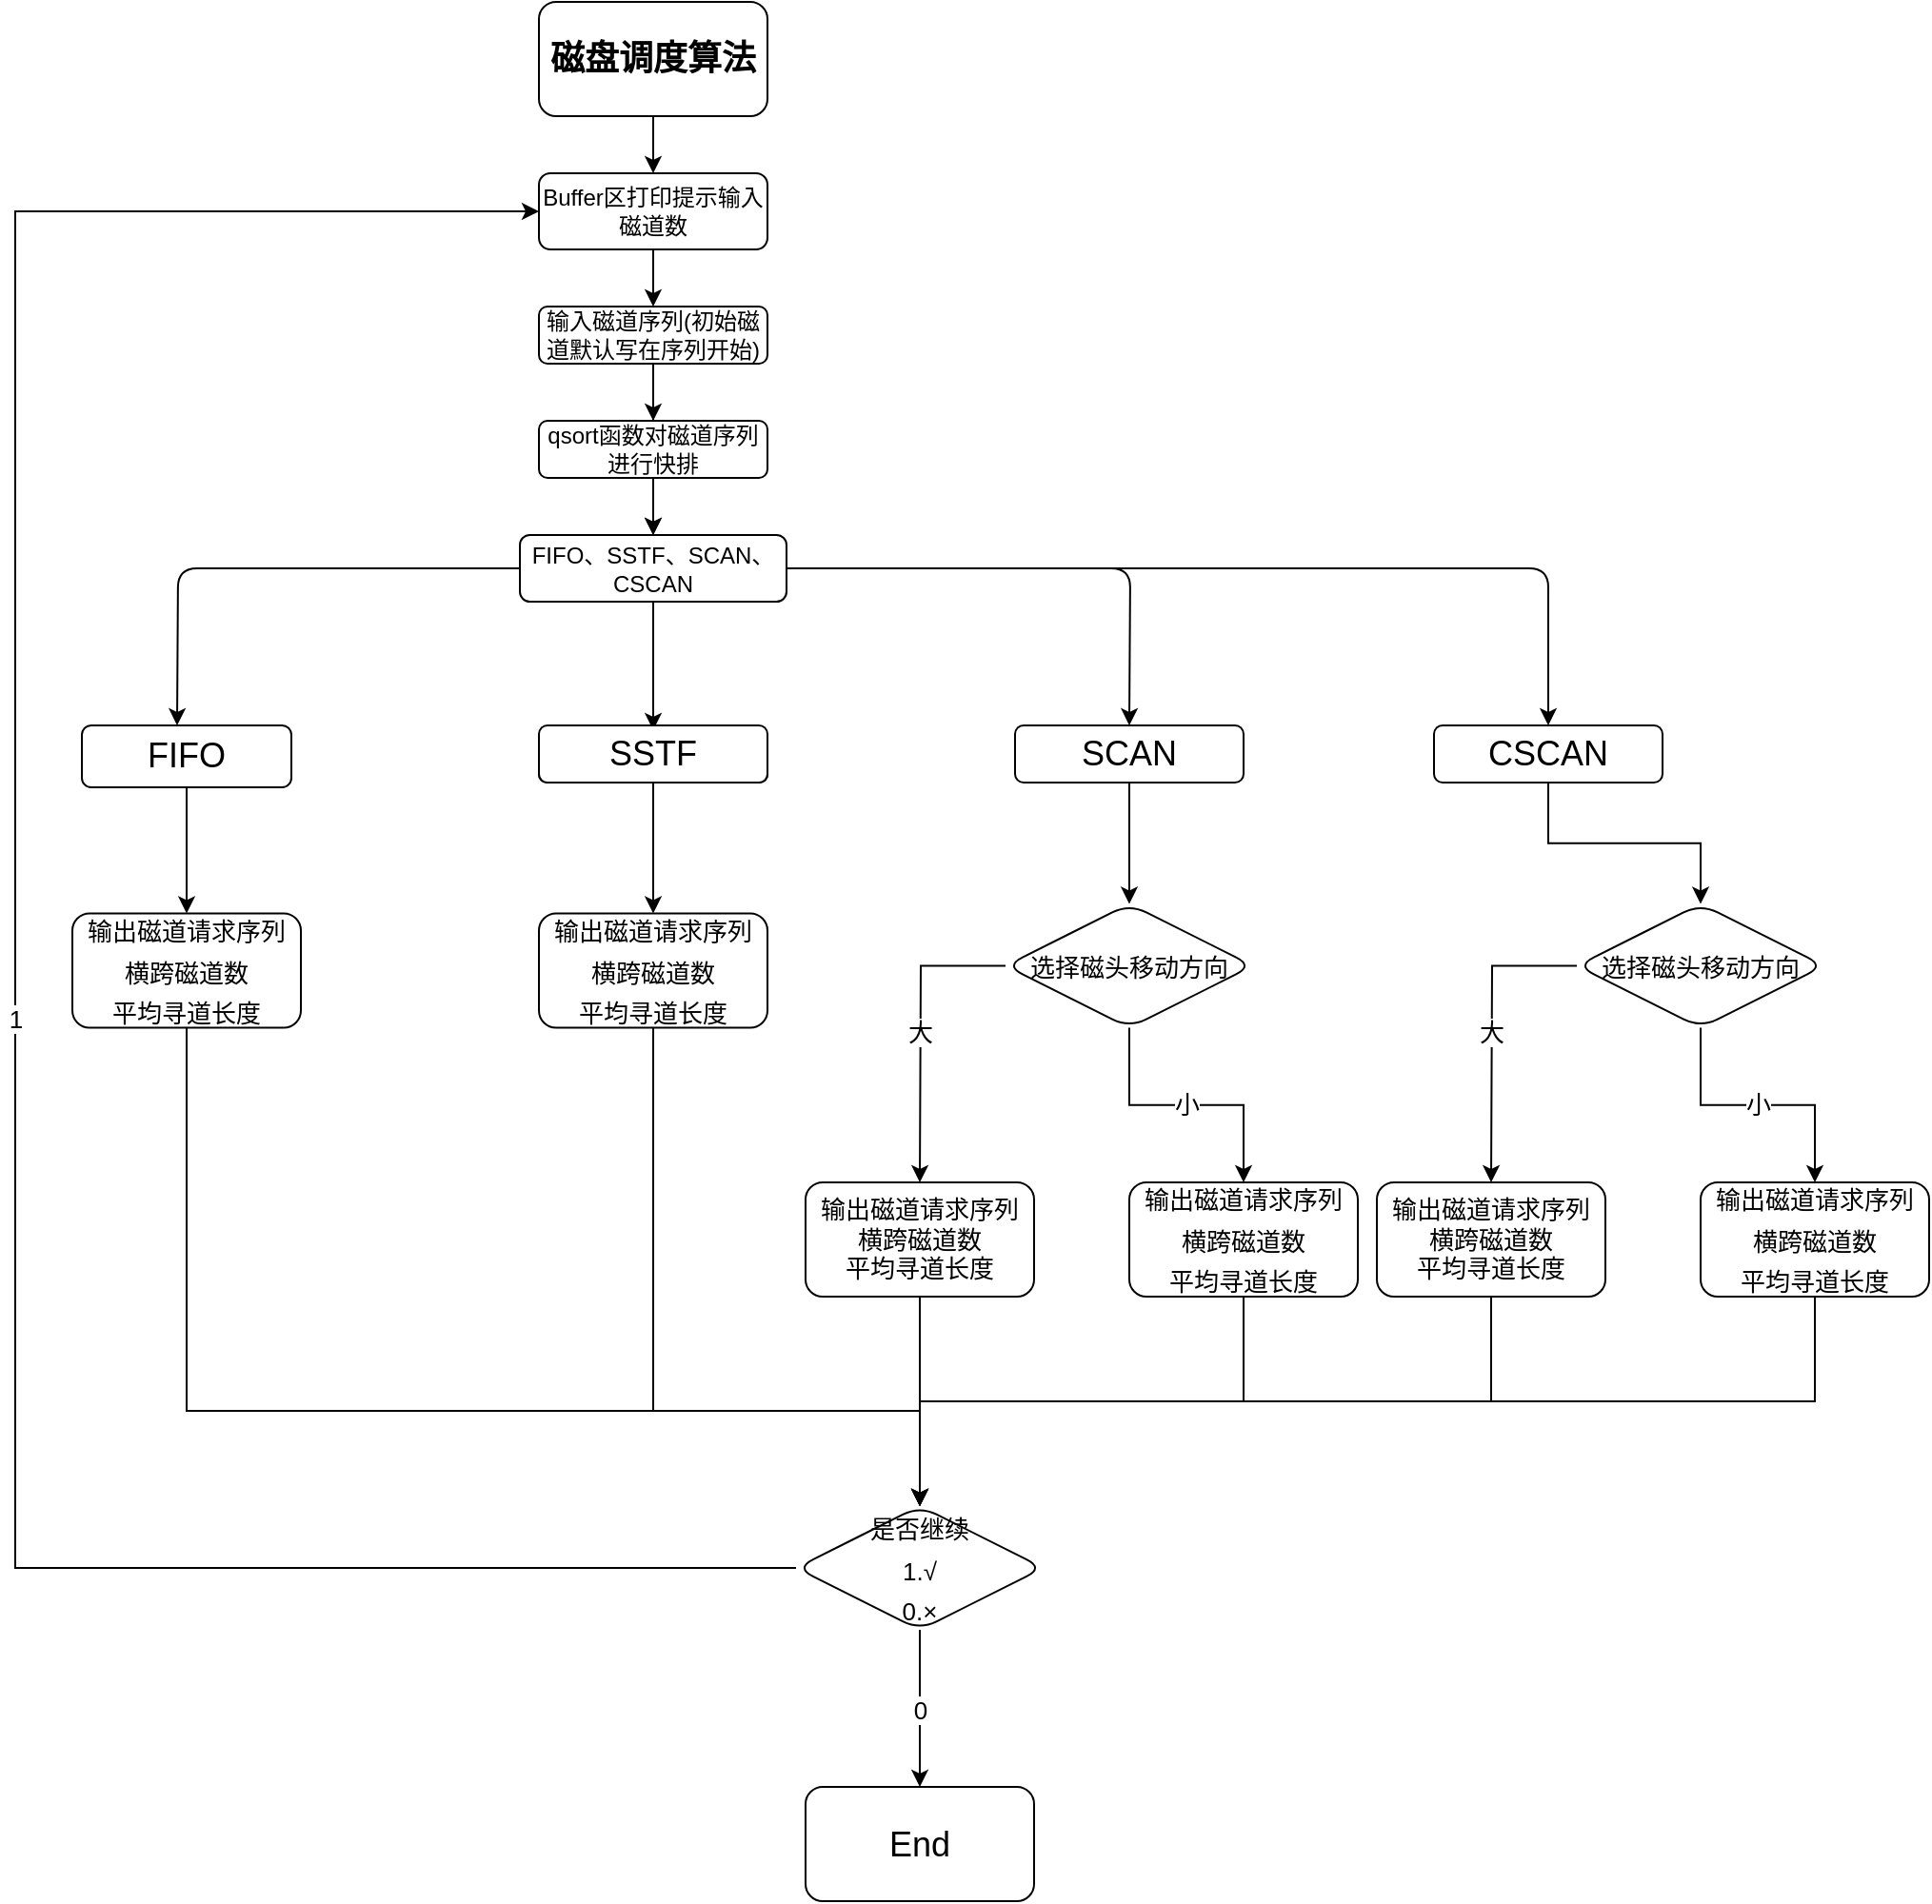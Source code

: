 <mxfile version="16.0.0" type="github"><diagram id="Vqu8ViIepcjr-9aP1-Ar" name="Page-1"><mxGraphModel dx="2032" dy="1000" grid="1" gridSize="10" guides="1" tooltips="1" connect="1" arrows="1" fold="1" page="1" pageScale="1" pageWidth="827" pageHeight="1169" math="0" shadow="0"><root><mxCell id="0"/><mxCell id="1" parent="0"/><mxCell id="fz8kSCnTp_omLF0jwi-x-3" value="" style="edgeStyle=orthogonalEdgeStyle;rounded=0;orthogonalLoop=1;jettySize=auto;html=1;fontSize=18;" edge="1" parent="1" source="fz8kSCnTp_omLF0jwi-x-1" target="fz8kSCnTp_omLF0jwi-x-2"><mxGeometry relative="1" as="geometry"/></mxCell><mxCell id="fz8kSCnTp_omLF0jwi-x-1" value="&lt;b&gt;&lt;font style=&quot;font-size: 18px&quot;&gt;磁盘调度算法&lt;/font&gt;&lt;/b&gt;" style="rounded=1;whiteSpace=wrap;html=1;" vertex="1" parent="1"><mxGeometry x="305" width="120" height="60" as="geometry"/></mxCell><mxCell id="fz8kSCnTp_omLF0jwi-x-6" value="" style="edgeStyle=orthogonalEdgeStyle;rounded=0;orthogonalLoop=1;jettySize=auto;html=1;fontSize=18;" edge="1" parent="1" source="fz8kSCnTp_omLF0jwi-x-2" target="fz8kSCnTp_omLF0jwi-x-5"><mxGeometry relative="1" as="geometry"/></mxCell><mxCell id="fz8kSCnTp_omLF0jwi-x-2" value="Buffer区打印提示输入磁道数" style="whiteSpace=wrap;html=1;rounded=1;" vertex="1" parent="1"><mxGeometry x="305" y="90" width="120" height="40" as="geometry"/></mxCell><mxCell id="fz8kSCnTp_omLF0jwi-x-8" value="" style="edgeStyle=orthogonalEdgeStyle;rounded=0;orthogonalLoop=1;jettySize=auto;html=1;fontSize=18;" edge="1" parent="1" source="fz8kSCnTp_omLF0jwi-x-5" target="fz8kSCnTp_omLF0jwi-x-7"><mxGeometry relative="1" as="geometry"><Array as="points"><mxPoint x="365" y="280"/></Array></mxGeometry></mxCell><mxCell id="fz8kSCnTp_omLF0jwi-x-41" value="" style="edgeStyle=orthogonalEdgeStyle;rounded=0;orthogonalLoop=1;jettySize=auto;html=1;fontSize=13;startArrow=none;" edge="1" parent="1" source="fz8kSCnTp_omLF0jwi-x-42" target="fz8kSCnTp_omLF0jwi-x-7"><mxGeometry relative="1" as="geometry"/></mxCell><mxCell id="fz8kSCnTp_omLF0jwi-x-43" value="" style="edgeStyle=orthogonalEdgeStyle;rounded=0;orthogonalLoop=1;jettySize=auto;html=1;fontSize=13;" edge="1" parent="1" source="fz8kSCnTp_omLF0jwi-x-5" target="fz8kSCnTp_omLF0jwi-x-42"><mxGeometry relative="1" as="geometry"/></mxCell><mxCell id="fz8kSCnTp_omLF0jwi-x-5" value="输入磁道序列(初始磁道默认写在序列开始)" style="whiteSpace=wrap;html=1;rounded=1;" vertex="1" parent="1"><mxGeometry x="305" y="160" width="120" height="30" as="geometry"/></mxCell><mxCell id="fz8kSCnTp_omLF0jwi-x-18" style="endArrow=classic;html=1;fontFamily=Helvetica;fontSize=18;fontColor=rgb(0, 0, 0);align=center;strokeColor=rgb(0, 0, 0);edgeStyle=orthogonalEdgeStyle;" edge="1" parent="1" source="fz8kSCnTp_omLF0jwi-x-7"><mxGeometry relative="1" as="geometry"><mxPoint x="115" y="380" as="targetPoint"/></mxGeometry></mxCell><mxCell id="fz8kSCnTp_omLF0jwi-x-21" value="" style="edgeStyle=orthogonalEdgeStyle;rounded=0;orthogonalLoop=1;jettySize=auto;html=1;fontSize=18;" edge="1" parent="1" source="fz8kSCnTp_omLF0jwi-x-7" target="fz8kSCnTp_omLF0jwi-x-20"><mxGeometry relative="1" as="geometry"/></mxCell><mxCell id="fz8kSCnTp_omLF0jwi-x-24" style="endArrow=classic;html=1;fontFamily=Helvetica;fontSize=18;fontColor=rgb(0, 0, 0);align=center;strokeColor=rgb(0, 0, 0);edgeStyle=orthogonalEdgeStyle;" edge="1" parent="1" source="fz8kSCnTp_omLF0jwi-x-7" target="fz8kSCnTp_omLF0jwi-x-30"><mxGeometry relative="1" as="geometry"><mxPoint x="795" y="370" as="targetPoint"/><Array as="points"><mxPoint x="835" y="298"/></Array></mxGeometry></mxCell><mxCell id="fz8kSCnTp_omLF0jwi-x-27" style="endArrow=classic;html=1;fontFamily=Helvetica;fontSize=18;fontColor=rgb(0, 0, 0);align=center;strokeColor=rgb(0, 0, 0);edgeStyle=orthogonalEdgeStyle;" edge="1" parent="1" source="fz8kSCnTp_omLF0jwi-x-7"><mxGeometry relative="1" as="geometry"><mxPoint x="615" y="380" as="targetPoint"/></mxGeometry></mxCell><mxCell id="fz8kSCnTp_omLF0jwi-x-7" value="FIFO、SSTF、SCAN、CSCAN" style="whiteSpace=wrap;html=1;rounded=1;" vertex="1" parent="1"><mxGeometry x="295" y="280" width="140" height="35" as="geometry"/></mxCell><mxCell id="fz8kSCnTp_omLF0jwi-x-20" value="" style="whiteSpace=wrap;html=1;rounded=1;" vertex="1" parent="1"><mxGeometry x="305" y="382.5" width="120" height="27.5" as="geometry"/></mxCell><mxCell id="fz8kSCnTp_omLF0jwi-x-37" value="" style="edgeStyle=orthogonalEdgeStyle;rounded=0;orthogonalLoop=1;jettySize=auto;html=1;fontSize=13;" edge="1" parent="1" source="fz8kSCnTp_omLF0jwi-x-22" target="fz8kSCnTp_omLF0jwi-x-36"><mxGeometry relative="1" as="geometry"/></mxCell><mxCell id="fz8kSCnTp_omLF0jwi-x-22" value="SSTF" style="rounded=1;whiteSpace=wrap;html=1;fontSize=18;" vertex="1" parent="1"><mxGeometry x="305" y="380" width="120" height="30" as="geometry"/></mxCell><mxCell id="fz8kSCnTp_omLF0jwi-x-35" value="" style="edgeStyle=orthogonalEdgeStyle;rounded=0;orthogonalLoop=1;jettySize=auto;html=1;fontSize=18;" edge="1" parent="1" source="fz8kSCnTp_omLF0jwi-x-23" target="fz8kSCnTp_omLF0jwi-x-34"><mxGeometry relative="1" as="geometry"/></mxCell><mxCell id="fz8kSCnTp_omLF0jwi-x-23" value="FIFO" style="rounded=1;whiteSpace=wrap;html=1;fontSize=18;" vertex="1" parent="1"><mxGeometry x="65" y="380" width="110" height="32.5" as="geometry"/></mxCell><mxCell id="fz8kSCnTp_omLF0jwi-x-39" value="" style="edgeStyle=orthogonalEdgeStyle;rounded=0;orthogonalLoop=1;jettySize=auto;html=1;fontSize=13;" edge="1" parent="1" source="fz8kSCnTp_omLF0jwi-x-29" target="fz8kSCnTp_omLF0jwi-x-38"><mxGeometry relative="1" as="geometry"/></mxCell><mxCell id="fz8kSCnTp_omLF0jwi-x-29" value="SCAN" style="rounded=1;whiteSpace=wrap;html=1;fontSize=18;" vertex="1" parent="1"><mxGeometry x="555" y="380" width="120" height="30" as="geometry"/></mxCell><mxCell id="fz8kSCnTp_omLF0jwi-x-60" style="edgeStyle=orthogonalEdgeStyle;rounded=0;orthogonalLoop=1;jettySize=auto;html=1;exitX=0.5;exitY=1;exitDx=0;exitDy=0;entryX=0.5;entryY=0;entryDx=0;entryDy=0;fontSize=13;" edge="1" parent="1" source="fz8kSCnTp_omLF0jwi-x-30" target="fz8kSCnTp_omLF0jwi-x-57"><mxGeometry relative="1" as="geometry"/></mxCell><mxCell id="fz8kSCnTp_omLF0jwi-x-30" value="CSCAN" style="rounded=1;whiteSpace=wrap;html=1;fontSize=18;" vertex="1" parent="1"><mxGeometry x="775" y="380" width="120" height="30" as="geometry"/></mxCell><mxCell id="fz8kSCnTp_omLF0jwi-x-69" style="edgeStyle=orthogonalEdgeStyle;rounded=0;orthogonalLoop=1;jettySize=auto;html=1;exitX=0.5;exitY=1;exitDx=0;exitDy=0;fontSize=13;" edge="1" parent="1" source="fz8kSCnTp_omLF0jwi-x-34" target="fz8kSCnTp_omLF0jwi-x-61"><mxGeometry relative="1" as="geometry"><Array as="points"><mxPoint x="120" y="740"/><mxPoint x="505" y="740"/></Array></mxGeometry></mxCell><mxCell id="fz8kSCnTp_omLF0jwi-x-34" value="&lt;font style=&quot;font-size: 13px&quot;&gt;输出磁道请求序列&lt;br&gt;横跨磁道数&lt;br&gt;平均寻道长度&lt;br&gt;&lt;/font&gt;" style="whiteSpace=wrap;html=1;fontSize=18;rounded=1;" vertex="1" parent="1"><mxGeometry x="60" y="478.75" width="120" height="60" as="geometry"/></mxCell><mxCell id="fz8kSCnTp_omLF0jwi-x-70" style="edgeStyle=orthogonalEdgeStyle;rounded=0;orthogonalLoop=1;jettySize=auto;html=1;exitX=0.5;exitY=1;exitDx=0;exitDy=0;fontSize=13;" edge="1" parent="1" source="fz8kSCnTp_omLF0jwi-x-36" target="fz8kSCnTp_omLF0jwi-x-61"><mxGeometry relative="1" as="geometry"><Array as="points"><mxPoint x="365" y="740"/><mxPoint x="505" y="740"/></Array></mxGeometry></mxCell><mxCell id="fz8kSCnTp_omLF0jwi-x-36" value="&lt;font style=&quot;font-size: 13px&quot;&gt;输出磁道请求序列&lt;br&gt;横跨磁道数&lt;br&gt;平均寻道长度&lt;br&gt;&lt;/font&gt;" style="whiteSpace=wrap;html=1;fontSize=18;rounded=1;" vertex="1" parent="1"><mxGeometry x="305" y="478.75" width="120" height="60" as="geometry"/></mxCell><mxCell id="fz8kSCnTp_omLF0jwi-x-51" value="小" style="edgeStyle=orthogonalEdgeStyle;rounded=0;orthogonalLoop=1;jettySize=auto;html=1;fontSize=13;" edge="1" parent="1" source="fz8kSCnTp_omLF0jwi-x-38" target="fz8kSCnTp_omLF0jwi-x-50"><mxGeometry relative="1" as="geometry"/></mxCell><mxCell id="fz8kSCnTp_omLF0jwi-x-53" value="大" style="edgeStyle=orthogonalEdgeStyle;rounded=0;orthogonalLoop=1;jettySize=auto;html=1;exitX=0;exitY=0.5;exitDx=0;exitDy=0;fontSize=13;" edge="1" parent="1" source="fz8kSCnTp_omLF0jwi-x-38"><mxGeometry relative="1" as="geometry"><mxPoint x="505" y="620" as="targetPoint"/></mxGeometry></mxCell><mxCell id="fz8kSCnTp_omLF0jwi-x-38" value="&lt;font style=&quot;font-size: 13px&quot;&gt;选择磁头移动方向&lt;/font&gt;" style="rhombus;whiteSpace=wrap;html=1;fontSize=18;rounded=1;" vertex="1" parent="1"><mxGeometry x="550" y="473.75" width="130" height="65" as="geometry"/></mxCell><mxCell id="fz8kSCnTp_omLF0jwi-x-42" value="qsort函数对磁道序列进行快排" style="whiteSpace=wrap;html=1;rounded=1;" vertex="1" parent="1"><mxGeometry x="305" y="220" width="120" height="30" as="geometry"/></mxCell><mxCell id="fz8kSCnTp_omLF0jwi-x-44" value="" style="edgeStyle=orthogonalEdgeStyle;rounded=0;orthogonalLoop=1;jettySize=auto;html=1;fontSize=13;endArrow=none;" edge="1" parent="1" source="fz8kSCnTp_omLF0jwi-x-5" target="fz8kSCnTp_omLF0jwi-x-42"><mxGeometry relative="1" as="geometry"><mxPoint x="365" y="190" as="sourcePoint"/><mxPoint x="365" y="280" as="targetPoint"/></mxGeometry></mxCell><mxCell id="fz8kSCnTp_omLF0jwi-x-64" style="edgeStyle=orthogonalEdgeStyle;rounded=0;orthogonalLoop=1;jettySize=auto;html=1;exitX=0.5;exitY=1;exitDx=0;exitDy=0;fontSize=13;" edge="1" parent="1" source="fz8kSCnTp_omLF0jwi-x-50" target="fz8kSCnTp_omLF0jwi-x-61"><mxGeometry relative="1" as="geometry"/></mxCell><mxCell id="fz8kSCnTp_omLF0jwi-x-50" value="&lt;span style=&quot;font-size: 13px&quot;&gt;输出磁道请求序列&lt;/span&gt;&lt;br style=&quot;font-size: 13px&quot;&gt;&lt;span style=&quot;font-size: 13px&quot;&gt;横跨磁道数&lt;/span&gt;&lt;br style=&quot;font-size: 13px&quot;&gt;&lt;span style=&quot;font-size: 13px&quot;&gt;平均寻道长度&lt;/span&gt;" style="whiteSpace=wrap;html=1;fontSize=18;rounded=1;" vertex="1" parent="1"><mxGeometry x="615" y="620" width="120" height="60" as="geometry"/></mxCell><mxCell id="fz8kSCnTp_omLF0jwi-x-63" style="edgeStyle=orthogonalEdgeStyle;rounded=0;orthogonalLoop=1;jettySize=auto;html=1;exitX=0.5;exitY=1;exitDx=0;exitDy=0;entryX=0.5;entryY=0;entryDx=0;entryDy=0;fontSize=13;" edge="1" parent="1" source="fz8kSCnTp_omLF0jwi-x-54" target="fz8kSCnTp_omLF0jwi-x-61"><mxGeometry relative="1" as="geometry"/></mxCell><mxCell id="fz8kSCnTp_omLF0jwi-x-54" value="&lt;span&gt;输出磁道请求序列&lt;/span&gt;&lt;br&gt;&lt;span&gt;横跨磁道数&lt;/span&gt;&lt;br&gt;&lt;span&gt;平均寻道长度&lt;/span&gt;" style="rounded=1;whiteSpace=wrap;html=1;fontSize=13;" vertex="1" parent="1"><mxGeometry x="445" y="620" width="120" height="60" as="geometry"/></mxCell><mxCell id="fz8kSCnTp_omLF0jwi-x-55" value="小" style="edgeStyle=orthogonalEdgeStyle;rounded=0;orthogonalLoop=1;jettySize=auto;html=1;fontSize=13;" edge="1" parent="1" source="fz8kSCnTp_omLF0jwi-x-57" target="fz8kSCnTp_omLF0jwi-x-58"><mxGeometry relative="1" as="geometry"/></mxCell><mxCell id="fz8kSCnTp_omLF0jwi-x-56" value="大" style="edgeStyle=orthogonalEdgeStyle;rounded=0;orthogonalLoop=1;jettySize=auto;html=1;exitX=0;exitY=0.5;exitDx=0;exitDy=0;fontSize=13;" edge="1" parent="1" source="fz8kSCnTp_omLF0jwi-x-57"><mxGeometry relative="1" as="geometry"><mxPoint x="805" y="620" as="targetPoint"/></mxGeometry></mxCell><mxCell id="fz8kSCnTp_omLF0jwi-x-57" value="&lt;font style=&quot;font-size: 13px&quot;&gt;选择磁头移动方向&lt;/font&gt;" style="rhombus;whiteSpace=wrap;html=1;fontSize=18;rounded=1;" vertex="1" parent="1"><mxGeometry x="850" y="473.75" width="130" height="65" as="geometry"/></mxCell><mxCell id="fz8kSCnTp_omLF0jwi-x-68" style="edgeStyle=orthogonalEdgeStyle;rounded=0;orthogonalLoop=1;jettySize=auto;html=1;exitX=0.5;exitY=1;exitDx=0;exitDy=0;entryX=0.5;entryY=0;entryDx=0;entryDy=0;fontSize=13;" edge="1" parent="1" source="fz8kSCnTp_omLF0jwi-x-58" target="fz8kSCnTp_omLF0jwi-x-61"><mxGeometry relative="1" as="geometry"/></mxCell><mxCell id="fz8kSCnTp_omLF0jwi-x-58" value="&lt;span style=&quot;font-size: 13px&quot;&gt;输出磁道请求序列&lt;/span&gt;&lt;br style=&quot;font-size: 13px&quot;&gt;&lt;span style=&quot;font-size: 13px&quot;&gt;横跨磁道数&lt;/span&gt;&lt;br style=&quot;font-size: 13px&quot;&gt;&lt;span style=&quot;font-size: 13px&quot;&gt;平均寻道长度&lt;/span&gt;" style="whiteSpace=wrap;html=1;fontSize=18;rounded=1;" vertex="1" parent="1"><mxGeometry x="915" y="620" width="120" height="60" as="geometry"/></mxCell><mxCell id="fz8kSCnTp_omLF0jwi-x-67" style="edgeStyle=orthogonalEdgeStyle;rounded=0;orthogonalLoop=1;jettySize=auto;html=1;exitX=0.5;exitY=1;exitDx=0;exitDy=0;entryX=0.5;entryY=0;entryDx=0;entryDy=0;fontSize=13;" edge="1" parent="1" source="fz8kSCnTp_omLF0jwi-x-59" target="fz8kSCnTp_omLF0jwi-x-61"><mxGeometry relative="1" as="geometry"/></mxCell><mxCell id="fz8kSCnTp_omLF0jwi-x-59" value="&lt;span&gt;输出磁道请求序列&lt;/span&gt;&lt;br&gt;&lt;span&gt;横跨磁道数&lt;/span&gt;&lt;br&gt;&lt;span&gt;平均寻道长度&lt;/span&gt;" style="rounded=1;whiteSpace=wrap;html=1;fontSize=13;" vertex="1" parent="1"><mxGeometry x="745" y="620" width="120" height="60" as="geometry"/></mxCell><mxCell id="fz8kSCnTp_omLF0jwi-x-71" value="1" style="edgeStyle=orthogonalEdgeStyle;rounded=0;orthogonalLoop=1;jettySize=auto;html=1;exitX=0;exitY=0.5;exitDx=0;exitDy=0;fontSize=13;entryX=0;entryY=0.5;entryDx=0;entryDy=0;" edge="1" parent="1" source="fz8kSCnTp_omLF0jwi-x-61" target="fz8kSCnTp_omLF0jwi-x-2"><mxGeometry relative="1" as="geometry"><mxPoint x="30" y="100" as="targetPoint"/><Array as="points"><mxPoint x="30" y="823"/><mxPoint x="30" y="110"/></Array></mxGeometry></mxCell><mxCell id="fz8kSCnTp_omLF0jwi-x-73" value="0" style="edgeStyle=orthogonalEdgeStyle;rounded=0;orthogonalLoop=1;jettySize=auto;html=1;fontSize=13;" edge="1" parent="1" source="fz8kSCnTp_omLF0jwi-x-61" target="fz8kSCnTp_omLF0jwi-x-72"><mxGeometry relative="1" as="geometry"/></mxCell><mxCell id="fz8kSCnTp_omLF0jwi-x-61" value="&lt;span style=&quot;font-size: 13px&quot;&gt;是否继续&lt;br&gt;1.√&lt;br&gt;0.×&lt;br&gt;&lt;/span&gt;" style="rhombus;whiteSpace=wrap;html=1;fontSize=18;rounded=1;" vertex="1" parent="1"><mxGeometry x="440" y="790" width="130" height="65" as="geometry"/></mxCell><mxCell id="fz8kSCnTp_omLF0jwi-x-72" value="End" style="rounded=1;whiteSpace=wrap;html=1;fontSize=18;" vertex="1" parent="1"><mxGeometry x="445" y="937.5" width="120" height="60" as="geometry"/></mxCell></root></mxGraphModel></diagram></mxfile>